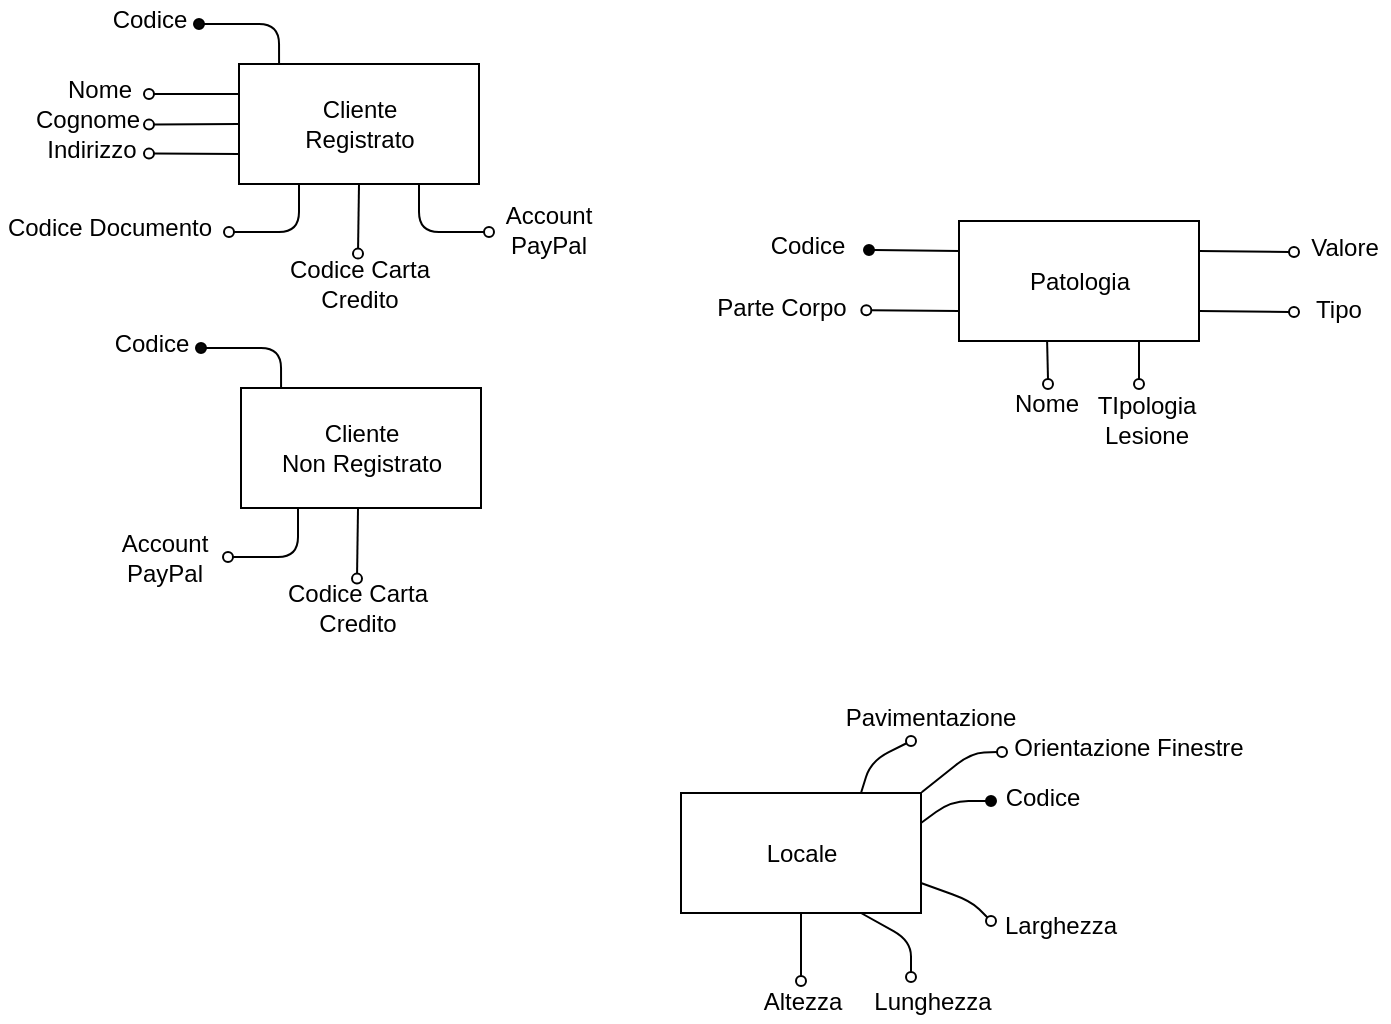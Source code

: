 <mxfile version="12.1.0" type="device" pages="1"><diagram id="N286xA00aJkE12AmxvrS" name="Page-1"><mxGraphModel dx="1106" dy="-865" grid="1" gridSize="10" guides="1" tooltips="1" connect="1" arrows="1" fold="1" page="1" pageScale="1" pageWidth="1169" pageHeight="827" math="0" shadow="0"><root><mxCell id="0"/><mxCell id="1" parent="0"/><mxCell id="3fW1jWqL18Vr12-4Pgog-1" value="Cliente&lt;br&gt;Registrato" style="rounded=0;whiteSpace=wrap;html=1;" parent="1" vertex="1"><mxGeometry x="172.5" y="1802" width="120" height="60" as="geometry"/></mxCell><mxCell id="3fW1jWqL18Vr12-4Pgog-3" value="" style="endArrow=none;html=1;exitX=0.167;exitY=0;exitDx=0;exitDy=0;exitPerimeter=0;" parent="1" source="3fW1jWqL18Vr12-4Pgog-1" target="3fW1jWqL18Vr12-4Pgog-4" edge="1"><mxGeometry width="50" height="50" relative="1" as="geometry"><mxPoint x="192.5" y="1800" as="sourcePoint"/><mxPoint x="152.5" y="1782" as="targetPoint"/><Array as="points"><mxPoint x="192.5" y="1782"/></Array></mxGeometry></mxCell><mxCell id="3fW1jWqL18Vr12-4Pgog-4" value="" style="ellipse;whiteSpace=wrap;html=1;aspect=fixed;fillColor=#080808;" parent="1" vertex="1"><mxGeometry x="150" y="1779.5" width="5" height="5" as="geometry"/></mxCell><mxCell id="3fW1jWqL18Vr12-4Pgog-5" value="Codice" style="text;html=1;strokeColor=none;fillColor=none;align=center;verticalAlign=middle;whiteSpace=wrap;rounded=0;" parent="1" vertex="1"><mxGeometry x="102.5" y="1770" width="50" height="20" as="geometry"/></mxCell><mxCell id="3fW1jWqL18Vr12-4Pgog-6" value="" style="endArrow=none;html=1;entryX=0;entryY=0.25;entryDx=0;entryDy=0;" parent="1" source="3fW1jWqL18Vr12-4Pgog-19" target="3fW1jWqL18Vr12-4Pgog-1" edge="1"><mxGeometry width="50" height="50" relative="1" as="geometry"><mxPoint x="127.5" y="1817" as="sourcePoint"/><mxPoint x="72.5" y="1952.32" as="targetPoint"/></mxGeometry></mxCell><mxCell id="3fW1jWqL18Vr12-4Pgog-7" value="" style="endArrow=none;html=1;entryX=0;entryY=0.5;entryDx=0;entryDy=0;exitX=1;exitY=0.5;exitDx=0;exitDy=0;" parent="1" source="3fW1jWqL18Vr12-4Pgog-10" target="3fW1jWqL18Vr12-4Pgog-1" edge="1"><mxGeometry width="50" height="50" relative="1" as="geometry"><mxPoint x="127.5" y="1832" as="sourcePoint"/><mxPoint x="166.5" y="1844.31" as="targetPoint"/></mxGeometry></mxCell><mxCell id="3fW1jWqL18Vr12-4Pgog-8" value="" style="endArrow=none;html=1;entryX=0;entryY=0.75;entryDx=0;entryDy=0;exitX=1;exitY=0.5;exitDx=0;exitDy=0;" parent="1" source="3fW1jWqL18Vr12-4Pgog-11" target="3fW1jWqL18Vr12-4Pgog-1" edge="1"><mxGeometry width="50" height="50" relative="1" as="geometry"><mxPoint x="127.5" y="1847" as="sourcePoint"/><mxPoint x="166.5" y="1864.31" as="targetPoint"/></mxGeometry></mxCell><mxCell id="3fW1jWqL18Vr12-4Pgog-9" value="" style="endArrow=none;html=1;entryX=0.5;entryY=1;entryDx=0;entryDy=0;" parent="1" source="3fW1jWqL18Vr12-4Pgog-20" target="3fW1jWqL18Vr12-4Pgog-1" edge="1"><mxGeometry width="50" height="50" relative="1" as="geometry"><mxPoint x="232.5" y="1896" as="sourcePoint"/><mxPoint x="196.5" y="1874.31" as="targetPoint"/><Array as="points"/></mxGeometry></mxCell><mxCell id="3fW1jWqL18Vr12-4Pgog-10" value="" style="ellipse;whiteSpace=wrap;html=1;aspect=fixed;fillColor=none;" parent="1" vertex="1"><mxGeometry x="125" y="1829.81" width="5" height="5" as="geometry"/></mxCell><mxCell id="3fW1jWqL18Vr12-4Pgog-11" value="" style="ellipse;whiteSpace=wrap;html=1;aspect=fixed;fillColor=none;" parent="1" vertex="1"><mxGeometry x="125" y="1844.31" width="5" height="5" as="geometry"/></mxCell><mxCell id="3fW1jWqL18Vr12-4Pgog-12" value="Nome" style="text;html=1;strokeColor=none;fillColor=none;align=center;verticalAlign=middle;whiteSpace=wrap;rounded=0;" parent="1" vertex="1"><mxGeometry x="82.5" y="1805" width="40" height="20" as="geometry"/></mxCell><mxCell id="3fW1jWqL18Vr12-4Pgog-13" value="Cognome" style="text;html=1;strokeColor=none;fillColor=none;align=center;verticalAlign=middle;whiteSpace=wrap;rounded=0;" parent="1" vertex="1"><mxGeometry x="76.5" y="1819.81" width="40" height="20" as="geometry"/></mxCell><mxCell id="3fW1jWqL18Vr12-4Pgog-14" value="Indirizzo" style="text;html=1;strokeColor=none;fillColor=none;align=center;verticalAlign=middle;whiteSpace=wrap;rounded=0;" parent="1" vertex="1"><mxGeometry x="79" y="1834.81" width="40" height="20" as="geometry"/></mxCell><mxCell id="3fW1jWqL18Vr12-4Pgog-15" value="Codice Documento" style="text;html=1;strokeColor=none;fillColor=none;align=center;verticalAlign=middle;whiteSpace=wrap;rounded=0;" parent="1" vertex="1"><mxGeometry x="53.5" y="1874.31" width="108" height="20" as="geometry"/></mxCell><mxCell id="3fW1jWqL18Vr12-4Pgog-16" value="Codice Carta &lt;br&gt;Credito" style="text;html=1;strokeColor=none;fillColor=none;align=center;verticalAlign=middle;whiteSpace=wrap;rounded=0;" parent="1" vertex="1"><mxGeometry x="173.5" y="1901.81" width="118" height="20" as="geometry"/></mxCell><mxCell id="3fW1jWqL18Vr12-4Pgog-19" value="" style="ellipse;whiteSpace=wrap;html=1;aspect=fixed;fillColor=none;" parent="1" vertex="1"><mxGeometry x="125" y="1814.5" width="5" height="5" as="geometry"/></mxCell><mxCell id="3fW1jWqL18Vr12-4Pgog-20" value="" style="ellipse;whiteSpace=wrap;html=1;aspect=fixed;fillColor=none;" parent="1" vertex="1"><mxGeometry x="229.5" y="1894.31" width="5" height="5" as="geometry"/></mxCell><mxCell id="3fW1jWqL18Vr12-4Pgog-21" value="" style="endArrow=none;html=1;entryX=0.25;entryY=1;entryDx=0;entryDy=0;" parent="1" source="3fW1jWqL18Vr12-4Pgog-24" target="3fW1jWqL18Vr12-4Pgog-1" edge="1"><mxGeometry width="50" height="50" relative="1" as="geometry"><mxPoint x="167.5" y="1886" as="sourcePoint"/><mxPoint x="197.5" y="1866" as="targetPoint"/><Array as="points"><mxPoint x="202.5" y="1886"/></Array></mxGeometry></mxCell><mxCell id="3fW1jWqL18Vr12-4Pgog-24" value="" style="ellipse;whiteSpace=wrap;html=1;aspect=fixed;" parent="1" vertex="1"><mxGeometry x="165.0" y="1883.5" width="5" height="5" as="geometry"/></mxCell><mxCell id="JzuWFVAyy9Z4bs7OOG_I-14" value="Cliente&lt;br&gt;Non Registrato" style="rounded=0;whiteSpace=wrap;html=1;" parent="1" vertex="1"><mxGeometry x="173.5" y="1964" width="120" height="60" as="geometry"/></mxCell><mxCell id="JzuWFVAyy9Z4bs7OOG_I-15" value="" style="endArrow=none;html=1;exitX=0.167;exitY=0;exitDx=0;exitDy=0;exitPerimeter=0;" parent="1" source="JzuWFVAyy9Z4bs7OOG_I-14" target="JzuWFVAyy9Z4bs7OOG_I-16" edge="1"><mxGeometry width="50" height="50" relative="1" as="geometry"><mxPoint x="193.5" y="1962" as="sourcePoint"/><mxPoint x="153.5" y="1944" as="targetPoint"/><Array as="points"><mxPoint x="193.5" y="1944"/></Array></mxGeometry></mxCell><mxCell id="JzuWFVAyy9Z4bs7OOG_I-16" value="" style="ellipse;whiteSpace=wrap;html=1;aspect=fixed;fillColor=#080808;" parent="1" vertex="1"><mxGeometry x="151" y="1941.5" width="5" height="5" as="geometry"/></mxCell><mxCell id="JzuWFVAyy9Z4bs7OOG_I-17" value="Codice" style="text;html=1;strokeColor=none;fillColor=none;align=center;verticalAlign=middle;whiteSpace=wrap;rounded=0;" parent="1" vertex="1"><mxGeometry x="103.5" y="1932" width="50" height="20" as="geometry"/></mxCell><mxCell id="JzuWFVAyy9Z4bs7OOG_I-49" value="" style="endArrow=none;html=1;entryX=0.5;entryY=1;entryDx=0;entryDy=0;" parent="1" source="JzuWFVAyy9Z4bs7OOG_I-51" edge="1"><mxGeometry width="50" height="50" relative="1" as="geometry"><mxPoint x="232" y="2058.5" as="sourcePoint"/><mxPoint x="232" y="2024.5" as="targetPoint"/><Array as="points"/></mxGeometry></mxCell><mxCell id="JzuWFVAyy9Z4bs7OOG_I-50" value="Codice Carta &lt;br&gt;Credito" style="text;html=1;strokeColor=none;fillColor=none;align=center;verticalAlign=middle;whiteSpace=wrap;rounded=0;" parent="1" vertex="1"><mxGeometry x="173" y="2064.31" width="118" height="20" as="geometry"/></mxCell><mxCell id="JzuWFVAyy9Z4bs7OOG_I-51" value="" style="ellipse;whiteSpace=wrap;html=1;aspect=fixed;fillColor=none;" parent="1" vertex="1"><mxGeometry x="229" y="2056.81" width="5" height="5" as="geometry"/></mxCell><mxCell id="JzuWFVAyy9Z4bs7OOG_I-52" value="" style="endArrow=none;html=1;entryX=0.25;entryY=1;entryDx=0;entryDy=0;" parent="1" source="JzuWFVAyy9Z4bs7OOG_I-53" edge="1"><mxGeometry width="50" height="50" relative="1" as="geometry"><mxPoint x="167" y="2048.5" as="sourcePoint"/><mxPoint x="202" y="2024.5" as="targetPoint"/><Array as="points"><mxPoint x="202" y="2048.5"/></Array></mxGeometry></mxCell><mxCell id="JzuWFVAyy9Z4bs7OOG_I-53" value="" style="ellipse;whiteSpace=wrap;html=1;aspect=fixed;" parent="1" vertex="1"><mxGeometry x="164.5" y="2046" width="5" height="5" as="geometry"/></mxCell><mxCell id="JzuWFVAyy9Z4bs7OOG_I-54" value="&lt;font&gt;&lt;font style=&quot;font-size: 12px&quot;&gt;Account PayPal&lt;/font&gt;&lt;br&gt;&lt;/font&gt;" style="text;html=1;strokeColor=none;fillColor=none;align=center;verticalAlign=middle;whiteSpace=wrap;rounded=0;" parent="1" vertex="1"><mxGeometry x="113" y="2038.5" width="45" height="20" as="geometry"/></mxCell><mxCell id="JzuWFVAyy9Z4bs7OOG_I-55" value="" style="endArrow=none;html=1;entryX=0.75;entryY=1;entryDx=0;entryDy=0;" parent="1" source="JzuWFVAyy9Z4bs7OOG_I-56" target="3fW1jWqL18Vr12-4Pgog-1" edge="1"><mxGeometry width="50" height="50" relative="1" as="geometry"><mxPoint x="297.5" y="1886" as="sourcePoint"/><mxPoint x="407.5" y="1896" as="targetPoint"/><Array as="points"><mxPoint x="262.5" y="1886"/></Array></mxGeometry></mxCell><mxCell id="JzuWFVAyy9Z4bs7OOG_I-56" value="" style="ellipse;whiteSpace=wrap;html=1;aspect=fixed;" parent="1" vertex="1"><mxGeometry x="295" y="1883.5" width="5" height="5" as="geometry"/></mxCell><mxCell id="JzuWFVAyy9Z4bs7OOG_I-57" value="&lt;font style=&quot;font-size: 12px&quot;&gt;Account PayPal&lt;/font&gt;" style="text;html=1;strokeColor=none;fillColor=none;align=center;verticalAlign=middle;whiteSpace=wrap;rounded=0;" parent="1" vertex="1"><mxGeometry x="304.5" y="1875" width="45" height="20" as="geometry"/></mxCell><mxCell id="Q4BVnSdcrBJMHnwe6vJJ-1" value="Locale" style="rounded=0;whiteSpace=wrap;html=1;" parent="1" vertex="1"><mxGeometry x="393.5" y="2166.5" width="120" height="60" as="geometry"/></mxCell><mxCell id="Q4BVnSdcrBJMHnwe6vJJ-3" value="&lt;font style=&quot;font-size: 12px&quot;&gt;Codice&lt;/font&gt;" style="text;html=1;strokeColor=none;fillColor=none;align=center;verticalAlign=middle;whiteSpace=wrap;rounded=0;" parent="1" vertex="1"><mxGeometry x="552" y="2159" width="45" height="20" as="geometry"/></mxCell><mxCell id="Q4BVnSdcrBJMHnwe6vJJ-4" value="&lt;font style=&quot;font-size: 12px&quot;&gt;Larghezza&lt;/font&gt;" style="text;html=1;strokeColor=none;fillColor=none;align=center;verticalAlign=middle;whiteSpace=wrap;rounded=0;" parent="1" vertex="1"><mxGeometry x="561" y="2223" width="45" height="20" as="geometry"/></mxCell><mxCell id="Q4BVnSdcrBJMHnwe6vJJ-5" value="&lt;font style=&quot;font-size: 12px&quot;&gt;Lunghezza&lt;/font&gt;" style="text;html=1;strokeColor=none;fillColor=none;align=center;verticalAlign=middle;whiteSpace=wrap;rounded=0;" parent="1" vertex="1"><mxGeometry x="496.5" y="2260.5" width="45" height="20" as="geometry"/></mxCell><mxCell id="Q4BVnSdcrBJMHnwe6vJJ-6" value="&lt;font style=&quot;font-size: 12px&quot;&gt;Altezza&lt;/font&gt;" style="text;html=1;strokeColor=none;fillColor=none;align=center;verticalAlign=middle;whiteSpace=wrap;rounded=0;" parent="1" vertex="1"><mxGeometry x="431.5" y="2261" width="45" height="20" as="geometry"/></mxCell><mxCell id="Q4BVnSdcrBJMHnwe6vJJ-7" value="" style="ellipse;whiteSpace=wrap;html=1;aspect=fixed;" parent="1" vertex="1"><mxGeometry x="551.5" y="2143.5" width="5" height="5" as="geometry"/></mxCell><mxCell id="Q4BVnSdcrBJMHnwe6vJJ-8" value="&lt;font style=&quot;font-size: 12px&quot;&gt;Orientazione Finestre&lt;/font&gt;" style="text;html=1;strokeColor=none;fillColor=none;align=center;verticalAlign=middle;whiteSpace=wrap;rounded=0;" parent="1" vertex="1"><mxGeometry x="548.5" y="2134" width="137" height="20" as="geometry"/></mxCell><mxCell id="Q4BVnSdcrBJMHnwe6vJJ-9" value="&lt;font style=&quot;font-size: 12px&quot;&gt;Pavimentazione&lt;/font&gt;" style="text;html=1;strokeColor=none;fillColor=none;align=center;verticalAlign=middle;whiteSpace=wrap;rounded=0;" parent="1" vertex="1"><mxGeometry x="496" y="2118.5" width="45" height="20" as="geometry"/></mxCell><mxCell id="Q4BVnSdcrBJMHnwe6vJJ-14" value="" style="endArrow=none;html=1;entryX=0.75;entryY=1;entryDx=0;entryDy=0;" parent="1" source="Q4BVnSdcrBJMHnwe6vJJ-17" target="Q4BVnSdcrBJMHnwe6vJJ-1" edge="1"><mxGeometry width="50" height="50" relative="1" as="geometry"><mxPoint x="508.5" y="2258.5" as="sourcePoint"/><mxPoint x="588.5" y="2250.5" as="targetPoint"/><Array as="points"><mxPoint x="508.5" y="2240.5"/></Array></mxGeometry></mxCell><mxCell id="Q4BVnSdcrBJMHnwe6vJJ-15" value="" style="endArrow=none;html=1;entryX=0.5;entryY=1;entryDx=0;entryDy=0;" parent="1" source="Q4BVnSdcrBJMHnwe6vJJ-16" target="Q4BVnSdcrBJMHnwe6vJJ-1" edge="1"><mxGeometry width="50" height="50" relative="1" as="geometry"><mxPoint x="453.5" y="2260.5" as="sourcePoint"/><mxPoint x="468.5" y="2240.5" as="targetPoint"/></mxGeometry></mxCell><mxCell id="Q4BVnSdcrBJMHnwe6vJJ-16" value="" style="ellipse;whiteSpace=wrap;html=1;aspect=fixed;" parent="1" vertex="1"><mxGeometry x="451" y="2258" width="5" height="5" as="geometry"/></mxCell><mxCell id="Q4BVnSdcrBJMHnwe6vJJ-17" value="" style="ellipse;whiteSpace=wrap;html=1;aspect=fixed;" parent="1" vertex="1"><mxGeometry x="506" y="2256" width="5" height="5" as="geometry"/></mxCell><mxCell id="Q4BVnSdcrBJMHnwe6vJJ-18" value="" style="endArrow=none;html=1;entryX=1;entryY=0.75;entryDx=0;entryDy=0;" parent="1" source="Q4BVnSdcrBJMHnwe6vJJ-19" target="Q4BVnSdcrBJMHnwe6vJJ-1" edge="1"><mxGeometry width="50" height="50" relative="1" as="geometry"><mxPoint x="548.5" y="2230.5" as="sourcePoint"/><mxPoint x="588.5" y="2220.5" as="targetPoint"/><Array as="points"><mxPoint x="538.5" y="2220.5"/></Array></mxGeometry></mxCell><mxCell id="Q4BVnSdcrBJMHnwe6vJJ-19" value="" style="ellipse;whiteSpace=wrap;html=1;aspect=fixed;" parent="1" vertex="1"><mxGeometry x="546" y="2228" width="5" height="5" as="geometry"/></mxCell><mxCell id="Q4BVnSdcrBJMHnwe6vJJ-20" value="" style="endArrow=none;html=1;exitX=1;exitY=0.25;exitDx=0;exitDy=0;" parent="1" source="Q4BVnSdcrBJMHnwe6vJJ-1" target="Q4BVnSdcrBJMHnwe6vJJ-21" edge="1"><mxGeometry width="50" height="50" relative="1" as="geometry"><mxPoint x="538.5" y="2200.5" as="sourcePoint"/><mxPoint x="548.5" y="2170.5" as="targetPoint"/><Array as="points"><mxPoint x="528.5" y="2170.5"/></Array></mxGeometry></mxCell><mxCell id="Q4BVnSdcrBJMHnwe6vJJ-21" value="" style="ellipse;whiteSpace=wrap;html=1;aspect=fixed;fillColor=#000000;" parent="1" vertex="1"><mxGeometry x="546" y="2168" width="5" height="5" as="geometry"/></mxCell><mxCell id="Q4BVnSdcrBJMHnwe6vJJ-22" value="" style="endArrow=none;html=1;exitX=0.75;exitY=0;exitDx=0;exitDy=0;" parent="1" source="Q4BVnSdcrBJMHnwe6vJJ-1" target="Q4BVnSdcrBJMHnwe6vJJ-23" edge="1"><mxGeometry width="50" height="50" relative="1" as="geometry"><mxPoint x="458.5" y="2150.5" as="sourcePoint"/><mxPoint x="508.5" y="2140.5" as="targetPoint"/><Array as="points"><mxPoint x="488.5" y="2150.5"/></Array></mxGeometry></mxCell><mxCell id="Q4BVnSdcrBJMHnwe6vJJ-23" value="" style="ellipse;whiteSpace=wrap;html=1;aspect=fixed;" parent="1" vertex="1"><mxGeometry x="506" y="2138" width="5" height="5" as="geometry"/></mxCell><mxCell id="Q4BVnSdcrBJMHnwe6vJJ-24" value="" style="endArrow=none;html=1;exitX=1.003;exitY=-0.007;exitDx=0;exitDy=0;exitPerimeter=0;entryX=0;entryY=0.5;entryDx=0;entryDy=0;" parent="1" source="Q4BVnSdcrBJMHnwe6vJJ-1" target="Q4BVnSdcrBJMHnwe6vJJ-7" edge="1"><mxGeometry width="50" height="50" relative="1" as="geometry"><mxPoint x="568.5" y="2300.5" as="sourcePoint"/><mxPoint x="528.5" y="2150.5" as="targetPoint"/><Array as="points"><mxPoint x="538.5" y="2146.5"/></Array></mxGeometry></mxCell><mxCell id="Pfm2Gw4KZnLCue2gsqTk-1" value="Patologia" style="rounded=0;whiteSpace=wrap;html=1;" vertex="1" parent="1"><mxGeometry x="532.5" y="1880.5" width="120" height="60" as="geometry"/></mxCell><mxCell id="Pfm2Gw4KZnLCue2gsqTk-2" value="" style="endArrow=none;html=1;entryX=0;entryY=0.25;entryDx=0;entryDy=0;" edge="1" parent="1" source="Pfm2Gw4KZnLCue2gsqTk-7" target="Pfm2Gw4KZnLCue2gsqTk-1"><mxGeometry width="50" height="50" relative="1" as="geometry"><mxPoint x="488.5" y="1873.5" as="sourcePoint"/><mxPoint x="536" y="1828.5" as="targetPoint"/></mxGeometry></mxCell><mxCell id="Pfm2Gw4KZnLCue2gsqTk-3" value="Codice" style="text;html=1;strokeColor=none;fillColor=none;align=center;verticalAlign=middle;whiteSpace=wrap;rounded=0;" vertex="1" parent="1"><mxGeometry x="437" y="1882.5" width="40" height="20" as="geometry"/></mxCell><mxCell id="Pfm2Gw4KZnLCue2gsqTk-4" value="Parte Corpo" style="text;html=1;strokeColor=none;fillColor=none;align=center;verticalAlign=middle;whiteSpace=wrap;rounded=0;" vertex="1" parent="1"><mxGeometry x="410" y="1914" width="68" height="20" as="geometry"/></mxCell><mxCell id="Pfm2Gw4KZnLCue2gsqTk-7" value="" style="ellipse;whiteSpace=wrap;html=1;aspect=fixed;fillColor=#000000;" vertex="1" parent="1"><mxGeometry x="485" y="1892.5" width="5" height="5" as="geometry"/></mxCell><mxCell id="Pfm2Gw4KZnLCue2gsqTk-8" value="" style="ellipse;whiteSpace=wrap;html=1;aspect=fixed;" vertex="1" parent="1"><mxGeometry x="483.667" y="1922.667" width="5" height="5" as="geometry"/></mxCell><mxCell id="Pfm2Gw4KZnLCue2gsqTk-9" value="" style="endArrow=none;html=1;entryX=0;entryY=0.75;entryDx=0;entryDy=0;exitX=1;exitY=0.5;exitDx=0;exitDy=0;" edge="1" parent="1" source="Pfm2Gw4KZnLCue2gsqTk-8" target="Pfm2Gw4KZnLCue2gsqTk-1"><mxGeometry width="50" height="50" relative="1" as="geometry"><mxPoint x="482.5" y="1984.5" as="sourcePoint"/><mxPoint x="532.5" y="1934.5" as="targetPoint"/></mxGeometry></mxCell><mxCell id="Pfm2Gw4KZnLCue2gsqTk-11" value="&lt;font style=&quot;font-size: 12px&quot;&gt;Tipo&lt;/font&gt;" style="text;html=1;strokeColor=none;fillColor=none;align=center;verticalAlign=middle;whiteSpace=wrap;rounded=0;" vertex="1" parent="1"><mxGeometry x="700" y="1915" width="45" height="20" as="geometry"/></mxCell><mxCell id="Pfm2Gw4KZnLCue2gsqTk-15" value="&lt;font style=&quot;font-size: 12px&quot;&gt;TIpologia&lt;br&gt;Lesione&lt;/font&gt;" style="text;html=1;strokeColor=none;fillColor=none;align=center;verticalAlign=middle;whiteSpace=wrap;rounded=0;" vertex="1" parent="1"><mxGeometry x="603.5" y="1969.5" width="45" height="20" as="geometry"/></mxCell><mxCell id="Pfm2Gw4KZnLCue2gsqTk-16" value="" style="endArrow=none;html=1;entryX=0.75;entryY=1;entryDx=0;entryDy=0;" edge="1" parent="1" source="Pfm2Gw4KZnLCue2gsqTk-17" target="Pfm2Gw4KZnLCue2gsqTk-1"><mxGeometry width="50" height="50" relative="1" as="geometry"><mxPoint x="622.5" y="1962" as="sourcePoint"/><mxPoint x="742.5" y="1942" as="targetPoint"/></mxGeometry></mxCell><mxCell id="Pfm2Gw4KZnLCue2gsqTk-17" value="" style="ellipse;whiteSpace=wrap;html=1;aspect=fixed;" vertex="1" parent="1"><mxGeometry x="620" y="1959.5" width="5" height="5" as="geometry"/></mxCell><mxCell id="Pfm2Gw4KZnLCue2gsqTk-18" value="" style="endArrow=none;html=1;entryX=0.367;entryY=0.992;entryDx=0;entryDy=0;entryPerimeter=0;" edge="1" parent="1" source="Pfm2Gw4KZnLCue2gsqTk-25" target="Pfm2Gw4KZnLCue2gsqTk-1"><mxGeometry width="50" height="50" relative="1" as="geometry"><mxPoint x="577" y="1962" as="sourcePoint"/><mxPoint x="542.5" y="1992" as="targetPoint"/><Array as="points"/></mxGeometry></mxCell><mxCell id="Pfm2Gw4KZnLCue2gsqTk-20" value="&lt;font style=&quot;font-size: 12px&quot;&gt;Nome&lt;/font&gt;" style="text;html=1;strokeColor=none;fillColor=none;align=center;verticalAlign=middle;whiteSpace=wrap;rounded=0;" vertex="1" parent="1"><mxGeometry x="554" y="1962" width="45" height="20" as="geometry"/></mxCell><mxCell id="Pfm2Gw4KZnLCue2gsqTk-23" value="&lt;font style=&quot;font-size: 12px&quot;&gt;Valore&lt;/font&gt;" style="text;html=1;strokeColor=none;fillColor=none;align=center;verticalAlign=middle;whiteSpace=wrap;rounded=0;" vertex="1" parent="1"><mxGeometry x="702.5" y="1883.5" width="45" height="20" as="geometry"/></mxCell><mxCell id="Pfm2Gw4KZnLCue2gsqTk-25" value="" style="ellipse;whiteSpace=wrap;html=1;aspect=fixed;" vertex="1" parent="1"><mxGeometry x="574.5" y="1959.5" width="5" height="5" as="geometry"/></mxCell><mxCell id="Pfm2Gw4KZnLCue2gsqTk-27" value="" style="endArrow=none;html=1;exitX=1;exitY=0.75;exitDx=0;exitDy=0;" edge="1" parent="1" source="Pfm2Gw4KZnLCue2gsqTk-1" target="Pfm2Gw4KZnLCue2gsqTk-28"><mxGeometry width="50" height="50" relative="1" as="geometry"><mxPoint x="670" y="1860" as="sourcePoint"/><mxPoint x="700" y="1926" as="targetPoint"/></mxGeometry></mxCell><mxCell id="Pfm2Gw4KZnLCue2gsqTk-28" value="" style="ellipse;whiteSpace=wrap;html=1;aspect=fixed;" vertex="1" parent="1"><mxGeometry x="697.5" y="1923.5" width="5" height="5" as="geometry"/></mxCell><mxCell id="Pfm2Gw4KZnLCue2gsqTk-29" value="" style="endArrow=none;html=1;exitX=1;exitY=0.25;exitDx=0;exitDy=0;" edge="1" parent="1" source="Pfm2Gw4KZnLCue2gsqTk-1" target="Pfm2Gw4KZnLCue2gsqTk-30"><mxGeometry width="50" height="50" relative="1" as="geometry"><mxPoint x="870" y="1850" as="sourcePoint"/><mxPoint x="700" y="1896" as="targetPoint"/></mxGeometry></mxCell><mxCell id="Pfm2Gw4KZnLCue2gsqTk-30" value="" style="ellipse;whiteSpace=wrap;html=1;aspect=fixed;" vertex="1" parent="1"><mxGeometry x="697.5" y="1893.5" width="5" height="5" as="geometry"/></mxCell></root></mxGraphModel></diagram></mxfile>
